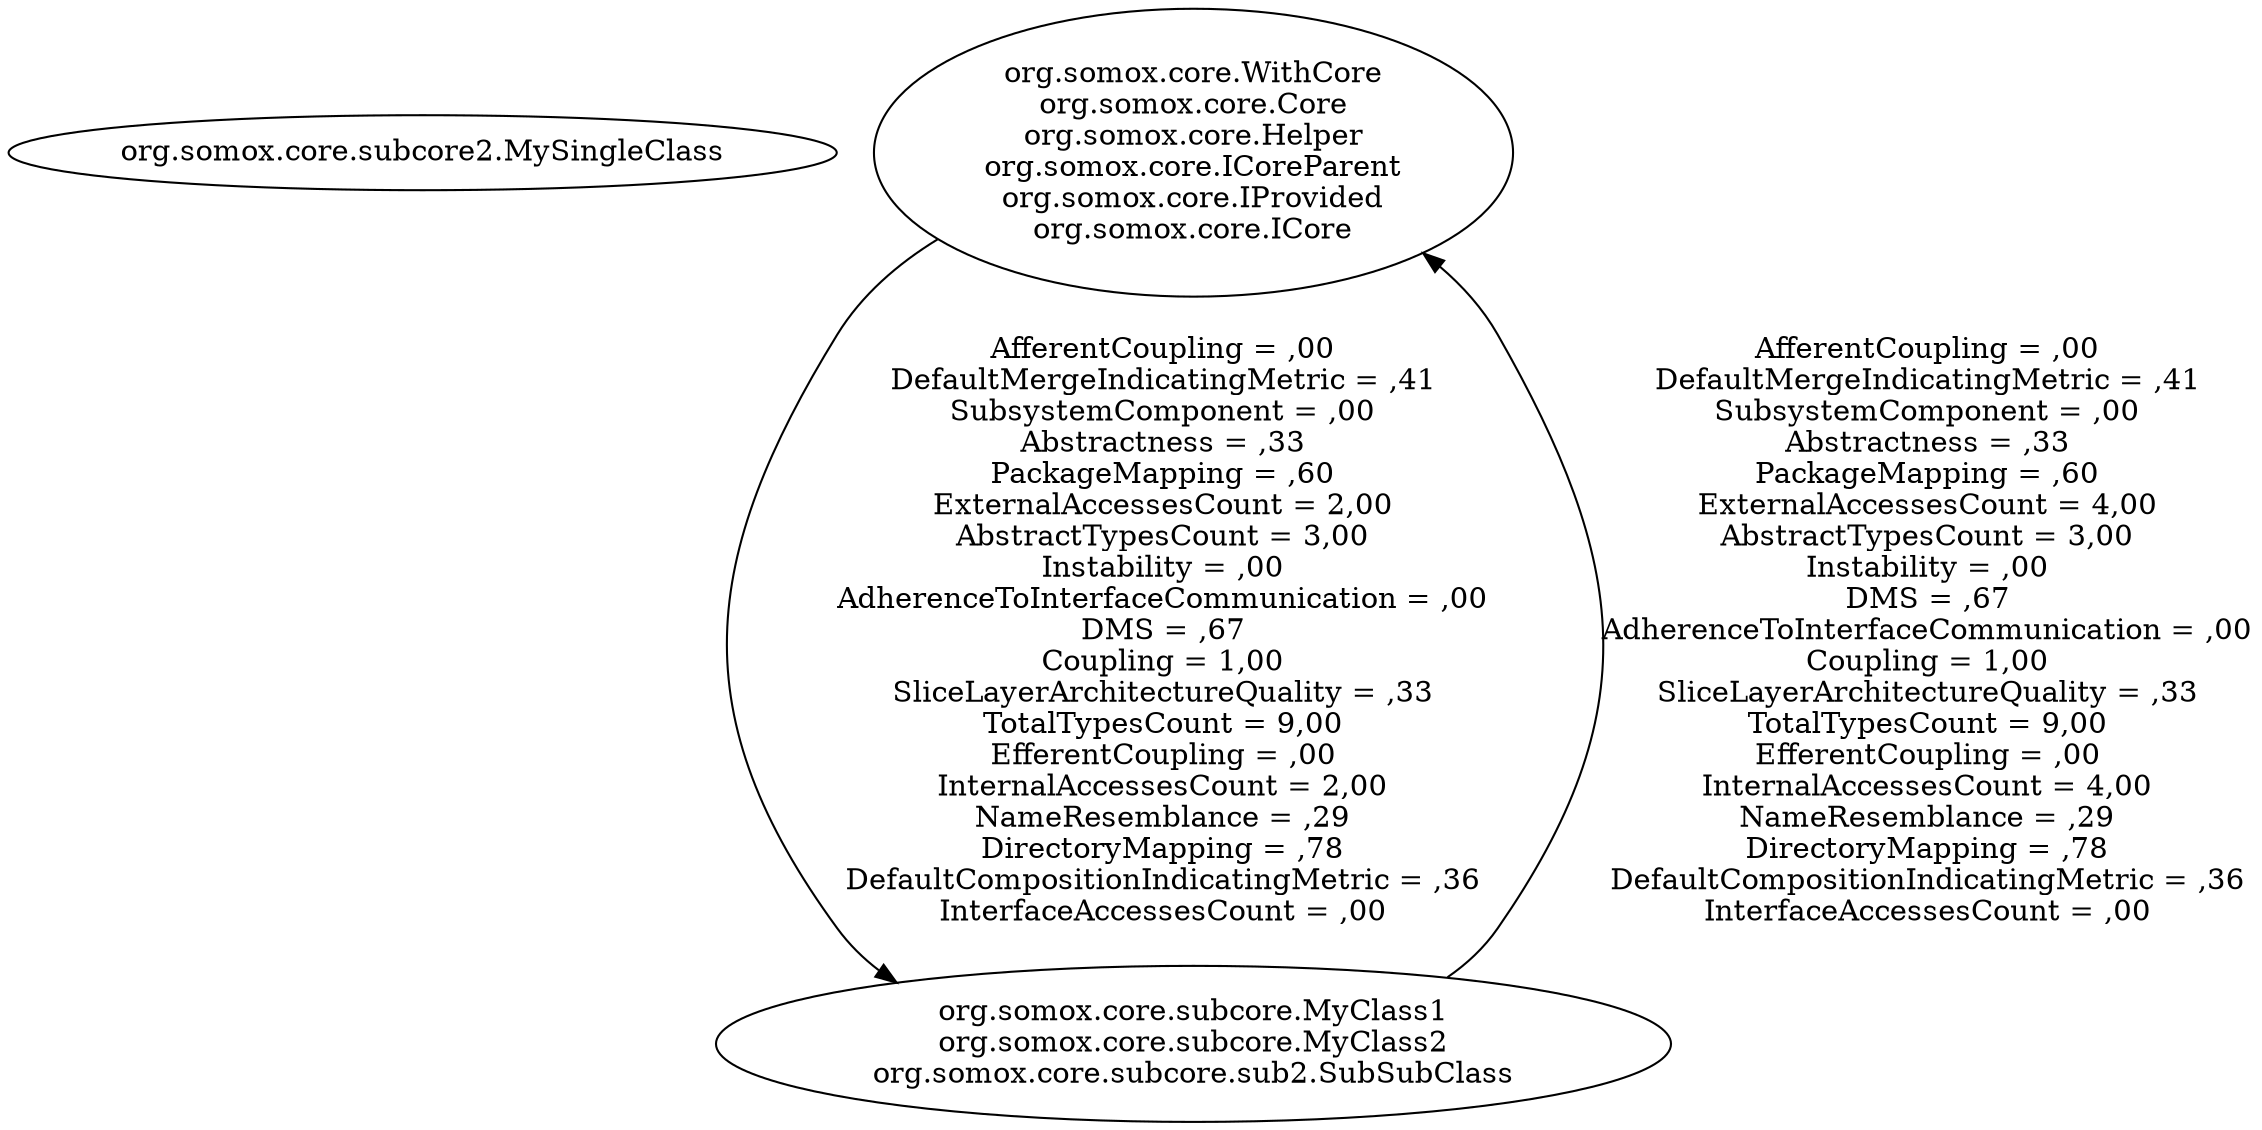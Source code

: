 digraph G {
"org.somox.core.subcore2.MySingleClass";
"org.somox.core.WithCore\norg.somox.core.Core\norg.somox.core.Helper\norg.somox.core.ICoreParent\norg.somox.core.IProvided\norg.somox.core.ICore";
"org.somox.core.subcore.MyClass1\norg.somox.core.subcore.MyClass2\norg.somox.core.subcore.sub2.SubSubClass";
"org.somox.core.subcore.MyClass1\norg.somox.core.subcore.MyClass2\norg.somox.core.subcore.sub2.SubSubClass" -> "org.somox.core.WithCore\norg.somox.core.Core\norg.somox.core.Helper\norg.somox.core.ICoreParent\norg.somox.core.IProvided\norg.somox.core.ICore" [label="AfferentCoupling = ,00\nDefaultMergeIndicatingMetric = ,41\nSubsystemComponent = ,00\nAbstractness = ,33\nPackageMapping = ,60\nExternalAccessesCount = 4,00\nAbstractTypesCount = 3,00\nInstability = ,00\nDMS = ,67\nAdherenceToInterfaceCommunication = ,00\nCoupling = 1,00\nSliceLayerArchitectureQuality = ,33\nTotalTypesCount = 9,00\nEfferentCoupling = ,00\nInternalAccessesCount = 4,00\nNameResemblance = ,29\nDirectoryMapping = ,78\nDefaultCompositionIndicatingMetric = ,36\nInterfaceAccessesCount = ,00\n"];
"org.somox.core.WithCore\norg.somox.core.Core\norg.somox.core.Helper\norg.somox.core.ICoreParent\norg.somox.core.IProvided\norg.somox.core.ICore" -> "org.somox.core.subcore.MyClass1\norg.somox.core.subcore.MyClass2\norg.somox.core.subcore.sub2.SubSubClass" [label="AfferentCoupling = ,00\nDefaultMergeIndicatingMetric = ,41\nSubsystemComponent = ,00\nAbstractness = ,33\nPackageMapping = ,60\nExternalAccessesCount = 2,00\nAbstractTypesCount = 3,00\nInstability = ,00\nAdherenceToInterfaceCommunication = ,00\nDMS = ,67\nCoupling = 1,00\nSliceLayerArchitectureQuality = ,33\nTotalTypesCount = 9,00\nEfferentCoupling = ,00\nInternalAccessesCount = 2,00\nNameResemblance = ,29\nDirectoryMapping = ,78\nDefaultCompositionIndicatingMetric = ,36\nInterfaceAccessesCount = ,00\n"];
}
